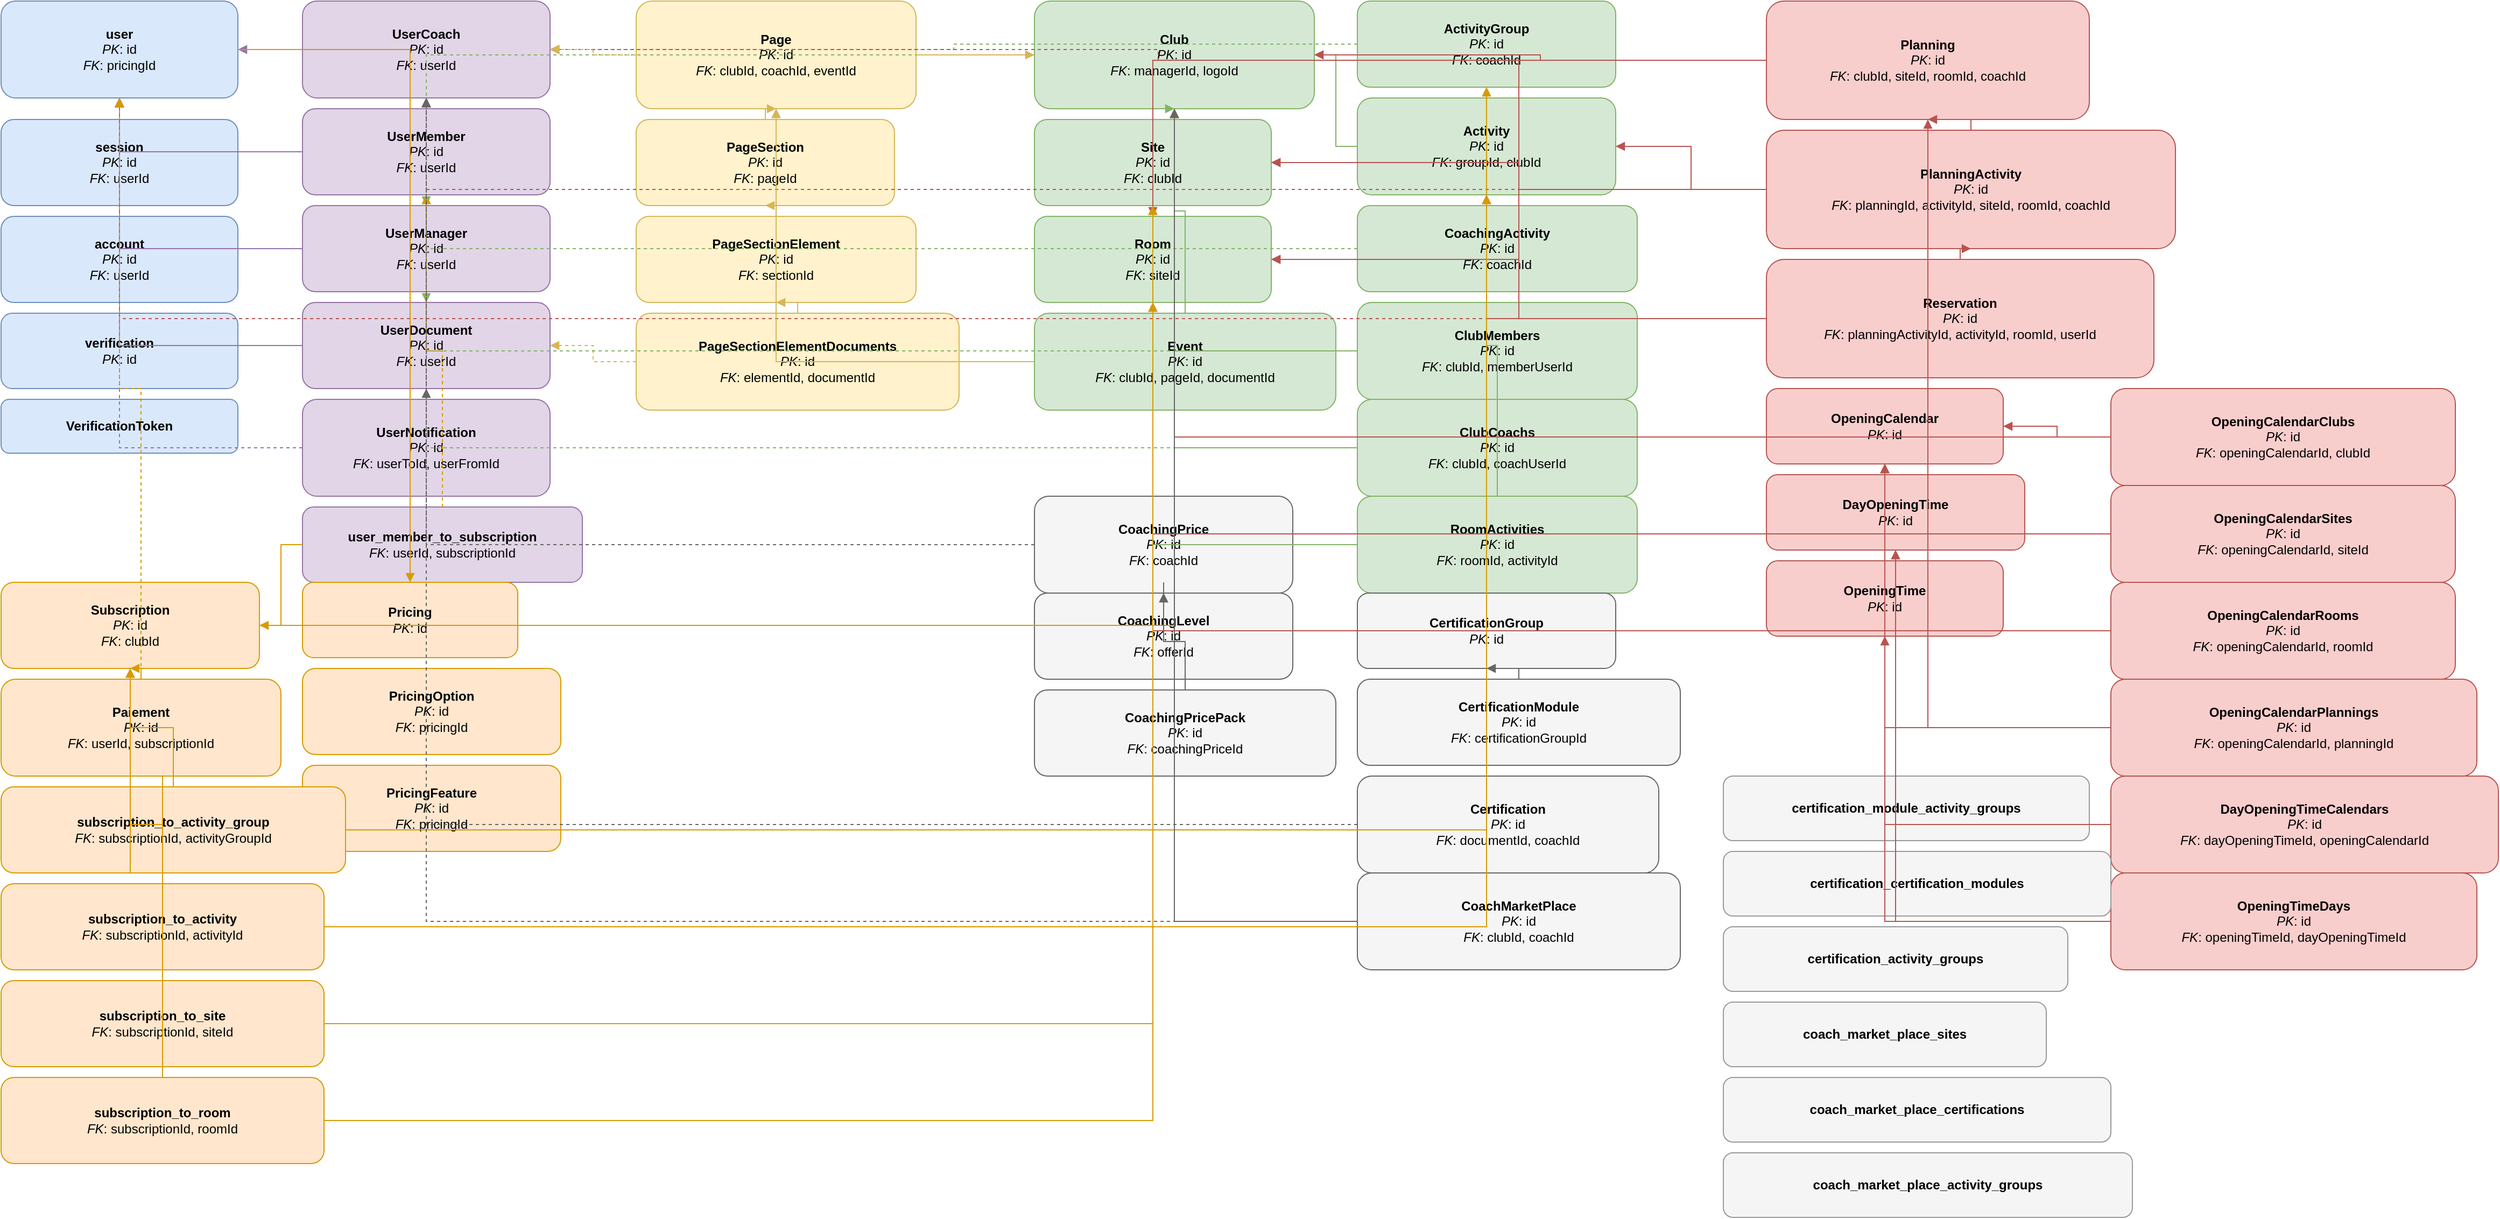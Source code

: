 <?xml version="1.0" encoding="UTF-8"?>
<mxGraphModel dx="2000" dy="2000" grid="1" gridSize="10" guides="1" tooltips="1" connect="1" arrows="1" fold="1" page="1" pageScale="1" pageWidth="3300" pageHeight="2550" math="0" shadow="0">
  <root>
    <mxCell id="0"/>
    <mxCell id="1" parent="0"/>

    <!-- Users/Auth cluster -->
    <mxCell id="user" value="&lt;div&gt;&lt;b&gt;user&lt;/b&gt;&lt;br/&gt;&lt;i&gt;PK&lt;/i&gt;: id&lt;br/&gt;&lt;i&gt;FK&lt;/i&gt;: pricingId&lt;/div&gt;" style="shape=rectangle;whiteSpace=wrap;html=1;rounded=1;fillColor=#dae8fc;strokeColor=#6c8ebf" vertex="1" parent="1">
      <mxGeometry x="60" y="60" width="220" height="90" as="geometry"/>
    </mxCell>
    <mxCell id="session" value="&lt;div&gt;&lt;b&gt;session&lt;/b&gt;&lt;br/&gt;&lt;i&gt;PK&lt;/i&gt;: id&lt;br/&gt;&lt;i&gt;FK&lt;/i&gt;: userId&lt;/div&gt;" style="shape=rectangle;whiteSpace=wrap;html=1;rounded=1;fillColor=#dae8fc;strokeColor=#6c8ebf" vertex="1" parent="1">
      <mxGeometry x="60" y="170" width="220" height="80" as="geometry"/>
    </mxCell>
    <mxCell id="account" value="&lt;div&gt;&lt;b&gt;account&lt;/b&gt;&lt;br/&gt;&lt;i&gt;PK&lt;/i&gt;: id&lt;br/&gt;&lt;i&gt;FK&lt;/i&gt;: userId&lt;/div&gt;" style="shape=rectangle;whiteSpace=wrap;html=1;rounded=1;fillColor=#dae8fc;strokeColor=#6c8ebf" vertex="1" parent="1">
      <mxGeometry x="60" y="260" width="220" height="80" as="geometry"/>
    </mxCell>
    <mxCell id="verification" value="&lt;div&gt;&lt;b&gt;verification&lt;/b&gt;&lt;br/&gt;&lt;i&gt;PK&lt;/i&gt;: id&lt;/div&gt;" style="shape=rectangle;whiteSpace=wrap;html=1;rounded=1;fillColor=#dae8fc;strokeColor=#6c8ebf" vertex="1" parent="1">
      <mxGeometry x="60" y="350" width="220" height="70" as="geometry"/>
    </mxCell>
    <mxCell id="verificationToken" value="&lt;div&gt;&lt;b&gt;VerificationToken&lt;/b&gt;&lt;/div&gt;" style="shape=rectangle;whiteSpace=wrap;html=1;rounded=1;fillColor=#dae8fc;strokeColor=#6c8ebf" vertex="1" parent="1">
      <mxGeometry x="60" y="430" width="220" height="50" as="geometry"/>
    </mxCell>

    <!-- User derivatives -->
    <mxCell id="userCoach" value="&lt;div&gt;&lt;b&gt;UserCoach&lt;/b&gt;&lt;br/&gt;&lt;i&gt;PK&lt;/i&gt;: id&lt;br/&gt;&lt;i&gt;FK&lt;/i&gt;: userId&lt;/div&gt;" style="shape=rectangle;whiteSpace=wrap;html=1;rounded=1;fillColor=#e1d5e7;strokeColor=#9673a6" vertex="1" parent="1">
      <mxGeometry x="340" y="60" width="230" height="90" as="geometry"/>
    </mxCell>
    <mxCell id="userMember" value="&lt;div&gt;&lt;b&gt;UserMember&lt;/b&gt;&lt;br/&gt;&lt;i&gt;PK&lt;/i&gt;: id&lt;br/&gt;&lt;i&gt;FK&lt;/i&gt;: userId&lt;/div&gt;" style="shape=rectangle;whiteSpace=wrap;html=1;rounded=1;fillColor=#e1d5e7;strokeColor=#9673a6" vertex="1" parent="1">
      <mxGeometry x="340" y="160" width="230" height="80" as="geometry"/>
    </mxCell>
    <mxCell id="userManager" value="&lt;div&gt;&lt;b&gt;UserManager&lt;/b&gt;&lt;br/&gt;&lt;i&gt;PK&lt;/i&gt;: id&lt;br/&gt;&lt;i&gt;FK&lt;/i&gt;: userId&lt;/div&gt;" style="shape=rectangle;whiteSpace=wrap;html=1;rounded=1;fillColor=#e1d5e7;strokeColor=#9673a6" vertex="1" parent="1">
      <mxGeometry x="340" y="250" width="230" height="80" as="geometry"/>
    </mxCell>
    <mxCell id="userDocument" value="&lt;div&gt;&lt;b&gt;UserDocument&lt;/b&gt;&lt;br/&gt;&lt;i&gt;PK&lt;/i&gt;: id&lt;br/&gt;&lt;i&gt;FK&lt;/i&gt;: userId&lt;/div&gt;" style="shape=rectangle;whiteSpace=wrap;html=1;rounded=1;fillColor=#e1d5e7;strokeColor=#9673a6" vertex="1" parent="1">
      <mxGeometry x="340" y="340" width="230" height="80" as="geometry"/>
    </mxCell>
    <mxCell id="userNotification" value="&lt;div&gt;&lt;b&gt;UserNotification&lt;/b&gt;&lt;br/&gt;&lt;i&gt;PK&lt;/i&gt;: id&lt;br/&gt;&lt;i&gt;FK&lt;/i&gt;: userToId, userFromId&lt;/div&gt;" style="shape=rectangle;whiteSpace=wrap;html=1;rounded=1;fillColor=#e1d5e7;strokeColor=#9673a6" vertex="1" parent="1">
      <mxGeometry x="340" y="430" width="230" height="90" as="geometry"/>
    </mxCell>
    <mxCell id="userMemberToSubscription" value="&lt;div&gt;&lt;b&gt;user_member_to_subscription&lt;/b&gt;&lt;br/&gt;&lt;i&gt;FK&lt;/i&gt;: userId, subscriptionId&lt;/div&gt;" style="shape=rectangle;whiteSpace=wrap;html=1;rounded=1;fillColor=#e1d5e7;strokeColor=#9673a6" vertex="1" parent="1">
      <mxGeometry x="340" y="530" width="260" height="70" as="geometry"/>
    </mxCell>

    <!-- Page cluster -->
    <mxCell id="page" value="&lt;div&gt;&lt;b&gt;Page&lt;/b&gt;&lt;br/&gt;&lt;i&gt;PK&lt;/i&gt;: id&lt;br/&gt;&lt;i&gt;FK&lt;/i&gt;: clubId, coachId, eventId&lt;/div&gt;" style="shape=rectangle;whiteSpace=wrap;html=1;rounded=1;fillColor=#fff2cc;strokeColor=#d6b656" vertex="1" parent="1">
      <mxGeometry x="650" y="60" width="260" height="100" as="geometry"/>
    </mxCell>
    <mxCell id="pageSection" value="&lt;div&gt;&lt;b&gt;PageSection&lt;/b&gt;&lt;br/&gt;&lt;i&gt;PK&lt;/i&gt;: id&lt;br/&gt;&lt;i&gt;FK&lt;/i&gt;: pageId&lt;/div&gt;" style="shape=rectangle;whiteSpace=wrap;html=1;rounded=1;fillColor=#fff2cc;strokeColor=#d6b656" vertex="1" parent="1">
      <mxGeometry x="650" y="170" width="240" height="80" as="geometry"/>
    </mxCell>
    <mxCell id="pageSectionElement" value="&lt;div&gt;&lt;b&gt;PageSectionElement&lt;/b&gt;&lt;br/&gt;&lt;i&gt;PK&lt;/i&gt;: id&lt;br/&gt;&lt;i&gt;FK&lt;/i&gt;: sectionId&lt;/div&gt;" style="shape=rectangle;whiteSpace=wrap;html=1;rounded=1;fillColor=#fff2cc;strokeColor=#d6b656" vertex="1" parent="1">
      <mxGeometry x="650" y="260" width="260" height="80" as="geometry"/>
    </mxCell>
    <mxCell id="pageSectionElementDocuments" value="&lt;div&gt;&lt;b&gt;PageSectionElementDocuments&lt;/b&gt;&lt;br/&gt;&lt;i&gt;PK&lt;/i&gt;: id&lt;br/&gt;&lt;i&gt;FK&lt;/i&gt;: elementId, documentId&lt;/div&gt;" style="shape=rectangle;whiteSpace=wrap;html=1;rounded=1;fillColor=#fff2cc;strokeColor=#d6b656" vertex="1" parent="1">
      <mxGeometry x="650" y="350" width="300" height="90" as="geometry"/>
    </mxCell>

    <!-- Club cluster -->
    <mxCell id="club" value="&lt;div&gt;&lt;b&gt;Club&lt;/b&gt;&lt;br/&gt;&lt;i&gt;PK&lt;/i&gt;: id&lt;br/&gt;&lt;i&gt;FK&lt;/i&gt;: managerId, logoId&lt;/div&gt;" style="shape=rectangle;whiteSpace=wrap;html=1;rounded=1;fillColor=#d5e8d4;strokeColor=#82b366" vertex="1" parent="1">
      <mxGeometry x="1020" y="60" width="260" height="100" as="geometry"/>
    </mxCell>
    <mxCell id="site" value="&lt;div&gt;&lt;b&gt;Site&lt;/b&gt;&lt;br/&gt;&lt;i&gt;PK&lt;/i&gt;: id&lt;br/&gt;&lt;i&gt;FK&lt;/i&gt;: clubId&lt;/div&gt;" style="shape=rectangle;whiteSpace=wrap;html=1;rounded=1;fillColor=#d5e8d4;strokeColor=#82b366" vertex="1" parent="1">
      <mxGeometry x="1020" y="170" width="220" height="80" as="geometry"/>
    </mxCell>
    <mxCell id="room" value="&lt;div&gt;&lt;b&gt;Room&lt;/b&gt;&lt;br/&gt;&lt;i&gt;PK&lt;/i&gt;: id&lt;br/&gt;&lt;i&gt;FK&lt;/i&gt;: siteId&lt;/div&gt;" style="shape=rectangle;whiteSpace=wrap;html=1;rounded=1;fillColor=#d5e8d4;strokeColor=#82b366" vertex="1" parent="1">
      <mxGeometry x="1020" y="260" width="220" height="80" as="geometry"/>
    </mxCell>
    <mxCell id="event" value="&lt;div&gt;&lt;b&gt;Event&lt;/b&gt;&lt;br/&gt;&lt;i&gt;PK&lt;/i&gt;: id&lt;br/&gt;&lt;i&gt;FK&lt;/i&gt;: clubId, pageId, documentId&lt;/div&gt;" style="shape=rectangle;whiteSpace=wrap;html=1;rounded=1;fillColor=#d5e8d4;strokeColor=#82b366" vertex="1" parent="1">
      <mxGeometry x="1020" y="350" width="280" height="90" as="geometry"/>
    </mxCell>
    <mxCell id="activityGroup" value="&lt;div&gt;&lt;b&gt;ActivityGroup&lt;/b&gt;&lt;br/&gt;&lt;i&gt;PK&lt;/i&gt;: id&lt;br/&gt;&lt;i&gt;FK&lt;/i&gt;: coachId&lt;/div&gt;" style="shape=rectangle;whiteSpace=wrap;html=1;rounded=1;fillColor=#d5e8d4;strokeColor=#82b366" vertex="1" parent="1">
      <mxGeometry x="1320" y="60" width="240" height="80" as="geometry"/>
    </mxCell>
    <mxCell id="activity" value="&lt;div&gt;&lt;b&gt;Activity&lt;/b&gt;&lt;br/&gt;&lt;i&gt;PK&lt;/i&gt;: id&lt;br/&gt;&lt;i&gt;FK&lt;/i&gt;: groupId, clubId&lt;/div&gt;" style="shape=rectangle;whiteSpace=wrap;html=1;rounded=1;fillColor=#d5e8d4;strokeColor=#82b366" vertex="1" parent="1">
      <mxGeometry x="1320" y="150" width="240" height="90" as="geometry"/>
    </mxCell>
    <mxCell id="coachingActivity" value="&lt;div&gt;&lt;b&gt;CoachingActivity&lt;/b&gt;&lt;br/&gt;&lt;i&gt;PK&lt;/i&gt;: id&lt;br/&gt;&lt;i&gt;FK&lt;/i&gt;: coachId&lt;/div&gt;" style="shape=rectangle;whiteSpace=wrap;html=1;rounded=1;fillColor=#d5e8d4;strokeColor=#82b366" vertex="1" parent="1">
      <mxGeometry x="1320" y="250" width="260" height="80" as="geometry"/>
    </mxCell>
    <mxCell id="clubMembers" value="&lt;div&gt;&lt;b&gt;ClubMembers&lt;/b&gt;&lt;br/&gt;&lt;i&gt;PK&lt;/i&gt;: id&lt;br/&gt;&lt;i&gt;FK&lt;/i&gt;: clubId, memberUserId&lt;/div&gt;" style="shape=rectangle;whiteSpace=wrap;html=1;rounded=1;fillColor=#d5e8d4;strokeColor=#82b366" vertex="1" parent="1">
      <mxGeometry x="1320" y="340" width="260" height="90" as="geometry"/>
    </mxCell>
    <mxCell id="clubCoachs" value="&lt;div&gt;&lt;b&gt;ClubCoachs&lt;/b&gt;&lt;br/&gt;&lt;i&gt;PK&lt;/i&gt;: id&lt;br/&gt;&lt;i&gt;FK&lt;/i&gt;: clubId, coachUserId&lt;/div&gt;" style="shape=rectangle;whiteSpace=wrap;html=1;rounded=1;fillColor=#d5e8d4;strokeColor=#82b366" vertex="1" parent="1">
      <mxGeometry x="1320" y="430" width="260" height="90" as="geometry"/>
    </mxCell>
    <mxCell id="roomActivities" value="&lt;div&gt;&lt;b&gt;RoomActivities&lt;/b&gt;&lt;br/&gt;&lt;i&gt;PK&lt;/i&gt;: id&lt;br/&gt;&lt;i&gt;FK&lt;/i&gt;: roomId, activityId&lt;/div&gt;" style="shape=rectangle;whiteSpace=wrap;html=1;rounded=1;fillColor=#d5e8d4;strokeColor=#82b366" vertex="1" parent="1">
      <mxGeometry x="1320" y="520" width="260" height="90" as="geometry"/>
    </mxCell>

    <!-- Planning cluster -->
    <mxCell id="planning" value="&lt;div&gt;&lt;b&gt;Planning&lt;/b&gt;&lt;br/&gt;&lt;i&gt;PK&lt;/i&gt;: id&lt;br/&gt;&lt;i&gt;FK&lt;/i&gt;: clubId, siteId, roomId, coachId&lt;/div&gt;" style="shape=rectangle;whiteSpace=wrap;html=1;rounded=1;fillColor=#f8cecc;strokeColor=#b85450" vertex="1" parent="1">
      <mxGeometry x="1700" y="60" width="300" height="110" as="geometry"/>
    </mxCell>
    <mxCell id="planningActivity" value="&lt;div&gt;&lt;b&gt;PlanningActivity&lt;/b&gt;&lt;br/&gt;&lt;i&gt;PK&lt;/i&gt;: id&lt;br/&gt;&lt;i&gt;FK&lt;/i&gt;: planningId, activityId, siteId, roomId, coachId&lt;/div&gt;" style="shape=rectangle;whiteSpace=wrap;html=1;rounded=1;fillColor=#f8cecc;strokeColor=#b85450" vertex="1" parent="1">
      <mxGeometry x="1700" y="180" width="380" height="110" as="geometry"/>
    </mxCell>
    <mxCell id="reservation" value="&lt;div&gt;&lt;b&gt;Reservation&lt;/b&gt;&lt;br/&gt;&lt;i&gt;PK&lt;/i&gt;: id&lt;br/&gt;&lt;i&gt;FK&lt;/i&gt;: planningActivityId, activityId, roomId, userId&lt;/div&gt;" style="shape=rectangle;whiteSpace=wrap;html=1;rounded=1;fillColor=#f8cecc;strokeColor=#b85450" vertex="1" parent="1">
      <mxGeometry x="1700" y="300" width="360" height="110" as="geometry"/>
    </mxCell>
    <mxCell id="openingCalendar" value="&lt;div&gt;&lt;b&gt;OpeningCalendar&lt;/b&gt;&lt;br/&gt;&lt;i&gt;PK&lt;/i&gt;: id&lt;/div&gt;" style="shape=rectangle;whiteSpace=wrap;html=1;rounded=1;fillColor=#f8cecc;strokeColor=#b85450" vertex="1" parent="1">
      <mxGeometry x="1700" y="420" width="220" height="70" as="geometry"/>
    </mxCell>
    <mxCell id="dayOpeningTime" value="&lt;div&gt;&lt;b&gt;DayOpeningTime&lt;/b&gt;&lt;br/&gt;&lt;i&gt;PK&lt;/i&gt;: id&lt;/div&gt;" style="shape=rectangle;whiteSpace=wrap;html=1;rounded=1;fillColor=#f8cecc;strokeColor=#b85450" vertex="1" parent="1">
      <mxGeometry x="1700" y="500" width="240" height="70" as="geometry"/>
    </mxCell>
    <mxCell id="openingTime" value="&lt;div&gt;&lt;b&gt;OpeningTime&lt;/b&gt;&lt;br/&gt;&lt;i&gt;PK&lt;/i&gt;: id&lt;/div&gt;" style="shape=rectangle;whiteSpace=wrap;html=1;rounded=1;fillColor=#f8cecc;strokeColor=#b85450" vertex="1" parent="1">
      <mxGeometry x="1700" y="580" width="220" height="70" as="geometry"/>
    </mxCell>
    <mxCell id="openingCalendarClubs" value="&lt;div&gt;&lt;b&gt;OpeningCalendarClubs&lt;/b&gt;&lt;br/&gt;&lt;i&gt;PK&lt;/i&gt;: id&lt;br/&gt;&lt;i&gt;FK&lt;/i&gt;: openingCalendarId, clubId&lt;/div&gt;" style="shape=rectangle;whiteSpace=wrap;html=1;rounded=1;fillColor=#f8cecc;strokeColor=#b85450" vertex="1" parent="1">
      <mxGeometry x="2020" y="420" width="320" height="90" as="geometry"/>
    </mxCell>
    <mxCell id="openingCalendarSites" value="&lt;div&gt;&lt;b&gt;OpeningCalendarSites&lt;/b&gt;&lt;br/&gt;&lt;i&gt;PK&lt;/i&gt;: id&lt;br/&gt;&lt;i&gt;FK&lt;/i&gt;: openingCalendarId, siteId&lt;/div&gt;" style="shape=rectangle;whiteSpace=wrap;html=1;rounded=1;fillColor=#f8cecc;strokeColor=#b85450" vertex="1" parent="1">
      <mxGeometry x="2020" y="510" width="320" height="90" as="geometry"/>
    </mxCell>
    <mxCell id="openingCalendarRooms" value="&lt;div&gt;&lt;b&gt;OpeningCalendarRooms&lt;/b&gt;&lt;br/&gt;&lt;i&gt;PK&lt;/i&gt;: id&lt;br/&gt;&lt;i&gt;FK&lt;/i&gt;: openingCalendarId, roomId&lt;/div&gt;" style="shape=rectangle;whiteSpace=wrap;html=1;rounded=1;fillColor=#f8cecc;strokeColor=#b85450" vertex="1" parent="1">
      <mxGeometry x="2020" y="600" width="320" height="90" as="geometry"/>
    </mxCell>
    <mxCell id="openingCalendarPlannings" value="&lt;div&gt;&lt;b&gt;OpeningCalendarPlannings&lt;/b&gt;&lt;br/&gt;&lt;i&gt;PK&lt;/i&gt;: id&lt;br/&gt;&lt;i&gt;FK&lt;/i&gt;: openingCalendarId, planningId&lt;/div&gt;" style="shape=rectangle;whiteSpace=wrap;html=1;rounded=1;fillColor=#f8cecc;strokeColor=#b85450" vertex="1" parent="1">
      <mxGeometry x="2020" y="690" width="340" height="90" as="geometry"/>
    </mxCell>
    <mxCell id="dayOpeningTimeCalendars" value="&lt;div&gt;&lt;b&gt;DayOpeningTimeCalendars&lt;/b&gt;&lt;br/&gt;&lt;i&gt;PK&lt;/i&gt;: id&lt;br/&gt;&lt;i&gt;FK&lt;/i&gt;: dayOpeningTimeId, openingCalendarId&lt;/div&gt;" style="shape=rectangle;whiteSpace=wrap;html=1;rounded=1;fillColor=#f8cecc;strokeColor=#b85450" vertex="1" parent="1">
      <mxGeometry x="2020" y="780" width="360" height="90" as="geometry"/>
    </mxCell>
    <mxCell id="openingTimeDays" value="&lt;div&gt;&lt;b&gt;OpeningTimeDays&lt;/b&gt;&lt;br/&gt;&lt;i&gt;PK&lt;/i&gt;: id&lt;br/&gt;&lt;i&gt;FK&lt;/i&gt;: openingTimeId, dayOpeningTimeId&lt;/div&gt;" style="shape=rectangle;whiteSpace=wrap;html=1;rounded=1;fillColor=#f8cecc;strokeColor=#b85450" vertex="1" parent="1">
      <mxGeometry x="2020" y="870" width="340" height="90" as="geometry"/>
    </mxCell>

    <!-- Subscription cluster -->
    <mxCell id="subscription" value="&lt;div&gt;&lt;b&gt;Subscription&lt;/b&gt;&lt;br/&gt;&lt;i&gt;PK&lt;/i&gt;: id&lt;br/&gt;&lt;i&gt;FK&lt;/i&gt;: clubId&lt;/div&gt;" style="shape=rectangle;whiteSpace=wrap;html=1;rounded=1;fillColor=#ffe6cc;strokeColor=#d79b00" vertex="1" parent="1">
      <mxGeometry x="60" y="600" width="240" height="80" as="geometry"/>
    </mxCell>
    <mxCell id="paiement" value="&lt;div&gt;&lt;b&gt;Paiement&lt;/b&gt;&lt;br/&gt;&lt;i&gt;PK&lt;/i&gt;: id&lt;br/&gt;&lt;i&gt;FK&lt;/i&gt;: userId, subscriptionId&lt;/div&gt;" style="shape=rectangle;whiteSpace=wrap;html=1;rounded=1;fillColor=#ffe6cc;strokeColor=#d79b00" vertex="1" parent="1">
      <mxGeometry x="60" y="690" width="260" height="90" as="geometry"/>
    </mxCell>
    <mxCell id="pricing" value="&lt;div&gt;&lt;b&gt;Pricing&lt;/b&gt;&lt;br/&gt;&lt;i&gt;PK&lt;/i&gt;: id&lt;/div&gt;" style="shape=rectangle;whiteSpace=wrap;html=1;rounded=1;fillColor=#ffe6cc;strokeColor=#d79b00" vertex="1" parent="1">
      <mxGeometry x="340" y="600" width="200" height="70" as="geometry"/>
    </mxCell>
    <mxCell id="pricingOption" value="&lt;div&gt;&lt;b&gt;PricingOption&lt;/b&gt;&lt;br/&gt;&lt;i&gt;PK&lt;/i&gt;: id&lt;br/&gt;&lt;i&gt;FK&lt;/i&gt;: pricingId&lt;/div&gt;" style="shape=rectangle;whiteSpace=wrap;html=1;rounded=1;fillColor=#ffe6cc;strokeColor=#d79b00" vertex="1" parent="1">
      <mxGeometry x="340" y="680" width="240" height="80" as="geometry"/>
    </mxCell>
    <mxCell id="pricingFeature" value="&lt;div&gt;&lt;b&gt;PricingFeature&lt;/b&gt;&lt;br/&gt;&lt;i&gt;PK&lt;/i&gt;: id&lt;br/&gt;&lt;i&gt;FK&lt;/i&gt;: pricingId&lt;/div&gt;" style="shape=rectangle;whiteSpace=wrap;html=1;rounded=1;fillColor=#ffe6cc;strokeColor=#d79b00" vertex="1" parent="1">
      <mxGeometry x="340" y="770" width="240" height="80" as="geometry"/>
    </mxCell>
    <mxCell id="subscriptionToActivityGroup" value="&lt;div&gt;&lt;b&gt;subscription_to_activity_group&lt;/b&gt;&lt;br/&gt;&lt;i&gt;FK&lt;/i&gt;: subscriptionId, activityGroupId&lt;/div&gt;" style="shape=rectangle;whiteSpace=wrap;html=1;rounded=1;fillColor=#ffe6cc;strokeColor=#d79b00" vertex="1" parent="1">
      <mxGeometry x="60" y="790" width="320" height="80" as="geometry"/>
    </mxCell>
    <mxCell id="subscriptionToActivity" value="&lt;div&gt;&lt;b&gt;subscription_to_activity&lt;/b&gt;&lt;br/&gt;&lt;i&gt;FK&lt;/i&gt;: subscriptionId, activityId&lt;/div&gt;" style="shape=rectangle;whiteSpace=wrap;html=1;rounded=1;fillColor=#ffe6cc;strokeColor=#d79b00" vertex="1" parent="1">
      <mxGeometry x="60" y="880" width="300" height="80" as="geometry"/>
    </mxCell>
    <mxCell id="subscriptionToSite" value="&lt;div&gt;&lt;b&gt;subscription_to_site&lt;/b&gt;&lt;br/&gt;&lt;i&gt;FK&lt;/i&gt;: subscriptionId, siteId&lt;/div&gt;" style="shape=rectangle;whiteSpace=wrap;html=1;rounded=1;fillColor=#ffe6cc;strokeColor=#d79b00" vertex="1" parent="1">
      <mxGeometry x="60" y="970" width="300" height="80" as="geometry"/>
    </mxCell>
    <mxCell id="subscriptionToRoom" value="&lt;div&gt;&lt;b&gt;subscription_to_room&lt;/b&gt;&lt;br/&gt;&lt;i&gt;FK&lt;/i&gt;: subscriptionId, roomId&lt;/div&gt;" style="shape=rectangle;whiteSpace=wrap;html=1;rounded=1;fillColor=#ffe6cc;strokeColor=#d79b00" vertex="1" parent="1">
      <mxGeometry x="60" y="1060" width="300" height="80" as="geometry"/>
    </mxCell>

    <!-- Coach/Certification cluster -->
    <mxCell id="coachingPrice" value="&lt;div&gt;&lt;b&gt;CoachingPrice&lt;/b&gt;&lt;br/&gt;&lt;i&gt;PK&lt;/i&gt;: id&lt;br/&gt;&lt;i&gt;FK&lt;/i&gt;: coachId&lt;/div&gt;" style="shape=rectangle;whiteSpace=wrap;html=1;rounded=1;fillColor=#f5f5f5;strokeColor=#666666" vertex="1" parent="1">
      <mxGeometry x="1020" y="520" width="240" height="90" as="geometry"/>
    </mxCell>
    <mxCell id="coachingLevel" value="&lt;div&gt;&lt;b&gt;CoachingLevel&lt;/b&gt;&lt;br/&gt;&lt;i&gt;PK&lt;/i&gt;: id&lt;br/&gt;&lt;i&gt;FK&lt;/i&gt;: offerId&lt;/div&gt;" style="shape=rectangle;whiteSpace=wrap;html=1;rounded=1;fillColor=#f5f5f5;strokeColor=#666666" vertex="1" parent="1">
      <mxGeometry x="1020" y="610" width="240" height="80" as="geometry"/>
    </mxCell>
    <mxCell id="coachingPricePack" value="&lt;div&gt;&lt;b&gt;CoachingPricePack&lt;/b&gt;&lt;br/&gt;&lt;i&gt;PK&lt;/i&gt;: id&lt;br/&gt;&lt;i&gt;FK&lt;/i&gt;: coachingPriceId&lt;/div&gt;" style="shape=rectangle;whiteSpace=wrap;html=1;rounded=1;fillColor=#f5f5f5;strokeColor=#666666" vertex="1" parent="1">
      <mxGeometry x="1020" y="700" width="280" height="80" as="geometry"/>
    </mxCell>
    <mxCell id="certificationGroup" value="&lt;div&gt;&lt;b&gt;CertificationGroup&lt;/b&gt;&lt;br/&gt;&lt;i&gt;PK&lt;/i&gt;: id&lt;/div&gt;" style="shape=rectangle;whiteSpace=wrap;html=1;rounded=1;fillColor=#f5f5f5;strokeColor=#666666" vertex="1" parent="1">
      <mxGeometry x="1320" y="610" width="240" height="70" as="geometry"/>
    </mxCell>
    <mxCell id="certificationModule" value="&lt;div&gt;&lt;b&gt;CertificationModule&lt;/b&gt;&lt;br/&gt;&lt;i&gt;PK&lt;/i&gt;: id&lt;br/&gt;&lt;i&gt;FK&lt;/i&gt;: certificationGroupId&lt;/div&gt;" style="shape=rectangle;whiteSpace=wrap;html=1;rounded=1;fillColor=#f5f5f5;strokeColor=#666666" vertex="1" parent="1">
      <mxGeometry x="1320" y="690" width="300" height="80" as="geometry"/>
    </mxCell>
    <mxCell id="certification" value="&lt;div&gt;&lt;b&gt;Certification&lt;/b&gt;&lt;br/&gt;&lt;i&gt;PK&lt;/i&gt;: id&lt;br/&gt;&lt;i&gt;FK&lt;/i&gt;: documentId, coachId&lt;/div&gt;" style="shape=rectangle;whiteSpace=wrap;html=1;rounded=1;fillColor=#f5f5f5;strokeColor=#666666" vertex="1" parent="1">
      <mxGeometry x="1320" y="780" width="280" height="90" as="geometry"/>
    </mxCell>
    <mxCell id="coachMarketPlace" value="&lt;div&gt;&lt;b&gt;CoachMarketPlace&lt;/b&gt;&lt;br/&gt;&lt;i&gt;PK&lt;/i&gt;: id&lt;br/&gt;&lt;i&gt;FK&lt;/i&gt;: clubId, coachId&lt;/div&gt;" style="shape=rectangle;whiteSpace=wrap;html=1;rounded=1;fillColor=#f5f5f5;strokeColor=#666666" vertex="1" parent="1">
      <mxGeometry x="1320" y="870" width="300" height="90" as="geometry"/>
    </mxCell>

    <!-- Coach misc join tables without explicit FKs/PKs in schema -->
    <mxCell id="certification_module_activity_groups" value="&lt;div&gt;&lt;b&gt;certification_module_activity_groups&lt;/b&gt;&lt;/div&gt;" style="shape=rectangle;whiteSpace=wrap;html=1;rounded=1;fillColor=#f5f5f5;strokeColor=#999999" vertex="1" parent="1">
      <mxGeometry x="1660" y="780" width="340" height="60" as="geometry"/>
    </mxCell>
    <mxCell id="certification_certification_modules" value="&lt;div&gt;&lt;b&gt;certification_certification_modules&lt;/b&gt;&lt;/div&gt;" style="shape=rectangle;whiteSpace=wrap;html=1;rounded=1;fillColor=#f5f5f5;strokeColor=#999999" vertex="1" parent="1">
      <mxGeometry x="1660" y="850" width="360" height="60" as="geometry"/>
    </mxCell>
    <mxCell id="certification_activity_groups" value="&lt;div&gt;&lt;b&gt;certification_activity_groups&lt;/b&gt;&lt;/div&gt;" style="shape=rectangle;whiteSpace=wrap;html=1;rounded=1;fillColor=#f5f5f5;strokeColor=#999999" vertex="1" parent="1">
      <mxGeometry x="1660" y="920" width="320" height="60" as="geometry"/>
    </mxCell>
    <mxCell id="coach_market_place_sites" value="&lt;div&gt;&lt;b&gt;coach_market_place_sites&lt;/b&gt;&lt;/div&gt;" style="shape=rectangle;whiteSpace=wrap;html=1;rounded=1;fillColor=#f5f5f5;strokeColor=#999999" vertex="1" parent="1">
      <mxGeometry x="1660" y="990" width="300" height="60" as="geometry"/>
    </mxCell>
    <mxCell id="coach_market_place_certifications" value="&lt;div&gt;&lt;b&gt;coach_market_place_certifications&lt;/b&gt;&lt;/div&gt;" style="shape=rectangle;whiteSpace=wrap;html=1;rounded=1;fillColor=#f5f5f5;strokeColor=#999999" vertex="1" parent="1">
      <mxGeometry x="1660" y="1060" width="360" height="60" as="geometry"/>
    </mxCell>
    <mxCell id="coach_market_place_activity_groups" value="&lt;div&gt;&lt;b&gt;coach_market_place_activity_groups&lt;/b&gt;&lt;/div&gt;" style="shape=rectangle;whiteSpace=wrap;html=1;rounded=1;fillColor=#f5f5f5;strokeColor=#999999" vertex="1" parent="1">
      <mxGeometry x="1660" y="1130" width="380" height="60" as="geometry"/>
    </mxCell>

    <!-- Edges: Users/Auth -->
    <mxCell id="e_user_session" style="edgeStyle=orthogonalEdgeStyle;rounded=0;endArrow=block;html=1;strokeColor=#6c8ebf" edge="1" parent="1" source="session" target="user">
      <mxGeometry relative="1" as="geometry"/>
    </mxCell>
    <mxCell id="e_user_account" style="edgeStyle=orthogonalEdgeStyle;rounded=0;endArrow=block;html=1;strokeColor=#6c8ebf" edge="1" parent="1" source="account" target="user">
      <mxGeometry relative="1" as="geometry"/>
    </mxCell>
    <mxCell id="e_user_userCoach" style="edgeStyle=orthogonalEdgeStyle;rounded=0;endArrow=block;html=1;strokeColor=#9673a6" edge="1" parent="1" source="userCoach" target="user">
      <mxGeometry relative="1" as="geometry"/>
    </mxCell>
    <mxCell id="e_user_userMember" style="edgeStyle=orthogonalEdgeStyle;rounded=0;endArrow=block;html=1;strokeColor=#9673a6" edge="1" parent="1" source="userMember" target="user">
      <mxGeometry relative="1" as="geometry"/>
    </mxCell>
    <mxCell id="e_user_userManager" style="edgeStyle=orthogonalEdgeStyle;rounded=0;endArrow=block;html=1;strokeColor=#9673a6" edge="1" parent="1" source="userManager" target="user">
      <mxGeometry relative="1" as="geometry"/>
    </mxCell>
    <mxCell id="e_user_userDocument" style="edgeStyle=orthogonalEdgeStyle;rounded=0;endArrow=block;html=1;strokeColor=#9673a6" edge="1" parent="1" source="userDocument" target="user">
      <mxGeometry relative="1" as="geometry"/>
    </mxCell>
    <mxCell id="e_user_userNotification_to" style="edgeStyle=orthogonalEdgeStyle;rounded=0;endArrow=block;html=1;dashed=1;strokeColor=#9673a6" edge="1" parent="1" source="userNotification" target="user">
      <mxGeometry relative="1" as="geometry"/>
    </mxCell>

    <!-- Edges: Page -->
    <mxCell id="e_page_pageSection" style="edgeStyle=orthogonalEdgeStyle;rounded=0;endArrow=block;html=1;strokeColor=#d6b656" edge="1" parent="1" source="pageSection" target="page">
      <mxGeometry relative="1" as="geometry"/>
    </mxCell>
    <mxCell id="e_pageSection_pageSectionElement" style="edgeStyle=orthogonalEdgeStyle;rounded=0;endArrow=block;html=1;strokeColor=#d6b656" edge="1" parent="1" source="pageSectionElement" target="pageSection">
      <mxGeometry relative="1" as="geometry"/>
    </mxCell>
    <mxCell id="e_pse_docs_element" style="edgeStyle=orthogonalEdgeStyle;rounded=0;endArrow=block;html=1;strokeColor=#d6b656" edge="1" parent="1" source="pageSectionElementDocuments" target="pageSectionElement">
      <mxGeometry relative="1" as="geometry"/>
    </mxCell>
    <mxCell id="e_pse_docs_document" style="edgeStyle=orthogonalEdgeStyle;rounded=0;endArrow=block;html=1;dashed=1;strokeColor=#d6b656" edge="1" parent="1" source="pageSectionElementDocuments" target="userDocument">
      <mxGeometry relative="1" as="geometry"/>
    </mxCell>

    <!-- Edges: Club -->
    <mxCell id="e_club_site" style="edgeStyle=orthogonalEdgeStyle;rounded=0;endArrow=block;html=1;strokeColor=#82b366" edge="1" parent="1" source="site" target="club">
      <mxGeometry relative="1" as="geometry"/>
    </mxCell>
    <mxCell id="e_site_room" style="edgeStyle=orthogonalEdgeStyle;rounded=0;endArrow=block;html=1;strokeColor=#82b366" edge="1" parent="1" source="room" target="site">
      <mxGeometry relative="1" as="geometry"/>
    </mxCell>
    <mxCell id="e_event_club" style="edgeStyle=orthogonalEdgeStyle;rounded=0;endArrow=block;html=1;strokeColor=#82b366" edge="1" parent="1" source="event" target="club">
      <mxGeometry relative="1" as="geometry"/>
    </mxCell>
    <mxCell id="e_event_page" style="edgeStyle=orthogonalEdgeStyle;rounded=0;endArrow=block;html=1;dashed=1;strokeColor=#82b366" edge="1" parent="1" source="event" target="page">
      <mxGeometry relative="1" as="geometry"/>
    </mxCell>
    <mxCell id="e_club_logo_document" style="edgeStyle=orthogonalEdgeStyle;rounded=0;endArrow=block;html=1;dashed=1;strokeColor=#82b366" edge="1" parent="1" source="club" target="userDocument">
      <mxGeometry relative="1" as="geometry"/>
    </mxCell>
    <mxCell id="e_club_manager" style="edgeStyle=orthogonalEdgeStyle;rounded=0;endArrow=block;html=1;dashed=1;strokeColor=#82b366" edge="1" parent="1" source="club" target="userManager">
      <mxGeometry relative="1" as="geometry"/>
    </mxCell>
    <mxCell id="e_activity_group" style="edgeStyle=orthogonalEdgeStyle;rounded=0;endArrow=block;html=1;strokeColor=#82b366" edge="1" parent="1" source="activity" target="activityGroup">
      <mxGeometry relative="1" as="geometry"/>
    </mxCell>
    <mxCell id="e_activity_club" style="edgeStyle=orthogonalEdgeStyle;rounded=0;endArrow=block;html=1;strokeColor=#82b366" edge="1" parent="1" source="activity" target="club">
      <mxGeometry relative="1" as="geometry"/>
    </mxCell>
    <mxCell id="e_activityGroup_coach" style="edgeStyle=orthogonalEdgeStyle;rounded=0;endArrow=block;html=1;dashed=1;strokeColor=#82b366" edge="1" parent="1" source="activityGroup" target="userCoach">
      <mxGeometry relative="1" as="geometry"/>
    </mxCell>
    <mxCell id="e_coachingActivity_coach" style="edgeStyle=orthogonalEdgeStyle;rounded=0;endArrow=block;html=1;dashed=1;strokeColor=#82b366" edge="1" parent="1" source="coachingActivity" target="userCoach">
      <mxGeometry relative="1" as="geometry"/>
    </mxCell>
    <mxCell id="e_clubMembers_club" style="edgeStyle=orthogonalEdgeStyle;rounded=0;endArrow=block;html=1;strokeColor=#82b366" edge="1" parent="1" source="clubMembers" target="club">
      <mxGeometry relative="1" as="geometry"/>
    </mxCell>
    <mxCell id="e_clubMembers_member" style="edgeStyle=orthogonalEdgeStyle;rounded=0;endArrow=block;html=1;dashed=1;strokeColor=#82b366" edge="1" parent="1" source="clubMembers" target="userMember">
      <mxGeometry relative="1" as="geometry"/>
    </mxCell>
    <mxCell id="e_clubCoachs_club" style="edgeStyle=orthogonalEdgeStyle;rounded=0;endArrow=block;html=1;strokeColor=#82b366" edge="1" parent="1" source="clubCoachs" target="club">
      <mxGeometry relative="1" as="geometry"/>
    </mxCell>
    <mxCell id="e_clubCoachs_coach" style="edgeStyle=orthogonalEdgeStyle;rounded=0;endArrow=block;html=1;dashed=1;strokeColor=#82b366" edge="1" parent="1" source="clubCoachs" target="userCoach">
      <mxGeometry relative="1" as="geometry"/>
    </mxCell>
    <mxCell id="e_roomActivities_room" style="edgeStyle=orthogonalEdgeStyle;rounded=0;endArrow=block;html=1;strokeColor=#82b366" edge="1" parent="1" source="roomActivities" target="room">
      <mxGeometry relative="1" as="geometry"/>
    </mxCell>
    <mxCell id="e_roomActivities_activity" style="edgeStyle=orthogonalEdgeStyle;rounded=0;endArrow=block;html=1;strokeColor=#82b366" edge="1" parent="1" source="roomActivities" target="activity">
      <mxGeometry relative="1" as="geometry"/>
    </mxCell>

    <!-- Edges: Planning -->
    <mxCell id="e_planning_club" style="edgeStyle=orthogonalEdgeStyle;rounded=0;endArrow=block;html=1;strokeColor=#b85450" edge="1" parent="1" source="planning" target="club">
      <mxGeometry relative="1" as="geometry"/>
    </mxCell>
    <mxCell id="e_planning_site" style="edgeStyle=orthogonalEdgeStyle;rounded=0;endArrow=block;html=1;strokeColor=#b85450" edge="1" parent="1" source="planning" target="site">
      <mxGeometry relative="1" as="geometry"/>
    </mxCell>
    <mxCell id="e_planning_room" style="edgeStyle=orthogonalEdgeStyle;rounded=0;endArrow=block;html=1;strokeColor=#b85450" edge="1" parent="1" source="planning" target="room">
      <mxGeometry relative="1" as="geometry"/>
    </mxCell>
    <mxCell id="e_planning_coach" style="edgeStyle=orthogonalEdgeStyle;rounded=0;endArrow=block;html=1;dashed=1;strokeColor=#b85450" edge="1" parent="1" source="planning" target="userCoach">
      <mxGeometry relative="1" as="geometry"/>
    </mxCell>
    <mxCell id="e_planningActivity_planning" style="edgeStyle=orthogonalEdgeStyle;rounded=0;endArrow=block;html=1;strokeColor=#b85450" edge="1" parent="1" source="planningActivity" target="planning">
      <mxGeometry relative="1" as="geometry"/>
    </mxCell>
    <mxCell id="e_planningActivity_activity" style="edgeStyle=orthogonalEdgeStyle;rounded=0;endArrow=block;html=1;strokeColor=#b85450" edge="1" parent="1" source="planningActivity" target="activity">
      <mxGeometry relative="1" as="geometry"/>
    </mxCell>
    <mxCell id="e_planningActivity_site" style="edgeStyle=orthogonalEdgeStyle;rounded=0;endArrow=block;html=1;strokeColor=#b85450" edge="1" parent="1" source="planningActivity" target="site">
      <mxGeometry relative="1" as="geometry"/>
    </mxCell>
    <mxCell id="e_planningActivity_room" style="edgeStyle=orthogonalEdgeStyle;rounded=0;endArrow=block;html=1;strokeColor=#b85450" edge="1" parent="1" source="planningActivity" target="room">
      <mxGeometry relative="1" as="geometry"/>
    </mxCell>
    <mxCell id="e_planningActivity_coach" style="edgeStyle=orthogonalEdgeStyle;rounded=0;endArrow=block;html=1;dashed=1;strokeColor=#b85450" edge="1" parent="1" source="planningActivity" target="userCoach">
      <mxGeometry relative="1" as="geometry"/>
    </mxCell>
    <mxCell id="e_reservation_planningActivity" style="edgeStyle=orthogonalEdgeStyle;rounded=0;endArrow=block;html=1;strokeColor=#b85450" edge="1" parent="1" source="reservation" target="planningActivity">
      <mxGeometry relative="1" as="geometry"/>
    </mxCell>
    <mxCell id="e_reservation_activity" style="edgeStyle=orthogonalEdgeStyle;rounded=0;endArrow=block;html=1;strokeColor=#b85450" edge="1" parent="1" source="reservation" target="activity">
      <mxGeometry relative="1" as="geometry"/>
    </mxCell>
    <mxCell id="e_reservation_room" style="edgeStyle=orthogonalEdgeStyle;rounded=0;endArrow=block;html=1;strokeColor=#b85450" edge="1" parent="1" source="reservation" target="room">
      <mxGeometry relative="1" as="geometry"/>
    </mxCell>
    <mxCell id="e_reservation_user" style="edgeStyle=orthogonalEdgeStyle;rounded=0;endArrow=block;html=1;dashed=1;strokeColor=#b85450" edge="1" parent="1" source="reservation" target="user">
      <mxGeometry relative="1" as="geometry"/>
    </mxCell>

    <!-- Edges: Opening calendar helpers -->
    <mxCell id="e_openingCalendarClubs_calendar" style="edgeStyle=orthogonalEdgeStyle;rounded=0;endArrow=block;html=1;strokeColor=#b85450" edge="1" parent="1" source="openingCalendarClubs" target="openingCalendar">
      <mxGeometry relative="1" as="geometry"/>
    </mxCell>
    <mxCell id="e_openingCalendarClubs_club" style="edgeStyle=orthogonalEdgeStyle;rounded=0;endArrow=block;html=1;strokeColor=#b85450" edge="1" parent="1" source="openingCalendarClubs" target="club">
      <mxGeometry relative="1" as="geometry"/>
    </mxCell>
    <mxCell id="e_openingCalendarSites_calendar" style="edgeStyle=orthogonalEdgeStyle;rounded=0;endArrow=block;html=1;strokeColor=#b85450" edge="1" parent="1" source="openingCalendarSites" target="openingCalendar">
      <mxGeometry relative="1" as="geometry"/>
    </mxCell>
    <mxCell id="e_openingCalendarSites_site" style="edgeStyle=orthogonalEdgeStyle;rounded=0;endArrow=block;html=1;strokeColor=#b85450" edge="1" parent="1" source="openingCalendarSites" target="site">
      <mxGeometry relative="1" as="geometry"/>
    </mxCell>
    <mxCell id="e_openingCalendarRooms_calendar" style="edgeStyle=orthogonalEdgeStyle;rounded=0;endArrow=block;html=1;strokeColor=#b85450" edge="1" parent="1" source="openingCalendarRooms" target="openingCalendar">
      <mxGeometry relative="1" as="geometry"/>
    </mxCell>
    <mxCell id="e_openingCalendarRooms_room" style="edgeStyle=orthogonalEdgeStyle;rounded=0;endArrow=block;html=1;strokeColor=#b85450" edge="1" parent="1" source="openingCalendarRooms" target="room">
      <mxGeometry relative="1" as="geometry"/>
    </mxCell>
    <mxCell id="e_openingCalendarPlannings_calendar" style="edgeStyle=orthogonalEdgeStyle;rounded=0;endArrow=block;html=1;strokeColor=#b85450" edge="1" parent="1" source="openingCalendarPlannings" target="openingCalendar">
      <mxGeometry relative="1" as="geometry"/>
    </mxCell>
    <mxCell id="e_openingCalendarPlannings_planning" style="edgeStyle=orthogonalEdgeStyle;rounded=0;endArrow=block;html=1;strokeColor=#b85450" edge="1" parent="1" source="openingCalendarPlannings" target="planning">
      <mxGeometry relative="1" as="geometry"/>
    </mxCell>
    <mxCell id="e_dayOpeningTimeCalendars_day" style="edgeStyle=orthogonalEdgeStyle;rounded=0;endArrow=block;html=1;strokeColor=#b85450" edge="1" parent="1" source="dayOpeningTimeCalendars" target="dayOpeningTime">
      <mxGeometry relative="1" as="geometry"/>
    </mxCell>
    <mxCell id="e_dayOpeningTimeCalendars_calendar" style="edgeStyle=orthogonalEdgeStyle;rounded=0;endArrow=block;html=1;strokeColor=#b85450" edge="1" parent="1" source="dayOpeningTimeCalendars" target="openingCalendar">
      <mxGeometry relative="1" as="geometry"/>
    </mxCell>
    <mxCell id="e_openingTimeDays_time" style="edgeStyle=orthogonalEdgeStyle;rounded=0;endArrow=block;html=1;strokeColor=#b85450" edge="1" parent="1" source="openingTimeDays" target="openingTime">
      <mxGeometry relative="1" as="geometry"/>
    </mxCell>
    <mxCell id="e_openingTimeDays_day" style="edgeStyle=orthogonalEdgeStyle;rounded=0;endArrow=block;html=1;strokeColor=#b85450" edge="1" parent="1" source="openingTimeDays" target="dayOpeningTime">
      <mxGeometry relative="1" as="geometry"/>
    </mxCell>

    <!-- Edges: Subscription -->
    <mxCell id="e_subscription_paiement" style="edgeStyle=orthogonalEdgeStyle;rounded=0;endArrow=block;html=1;strokeColor=#d79b00" edge="1" parent="1" source="paiement" target="subscription">
      <mxGeometry relative="1" as="geometry"/>
    </mxCell>
    <mxCell id="e_user_paiement" style="edgeStyle=orthogonalEdgeStyle;rounded=0;endArrow=block;html=1;dashed=1;strokeColor=#d79b00" edge="1" parent="1" source="paiement" target="user">
      <mxGeometry relative="1" as="geometry"/>
    </mxCell>
    <mxCell id="e_club_subscription" style="edgeStyle=orthogonalEdgeStyle;rounded=0;endArrow=block;html=1;strokeColor=#d79b00" edge="1" parent="1" source="subscription" target="club">
      <mxGeometry relative="1" as="geometry"/>
    </mxCell>
    <mxCell id="e_subscription_subToActivityGroup" style="edgeStyle=orthogonalEdgeStyle;rounded=0;endArrow=block;html=1;strokeColor=#d79b00" edge="1" parent="1" source="subscriptionToActivityGroup" target="subscription">
      <mxGeometry relative="1" as="geometry"/>
    </mxCell>
    <mxCell id="e_activityGroup_subToActivityGroup" style="edgeStyle=orthogonalEdgeStyle;rounded=0;endArrow=block;html=1;strokeColor=#d79b00" edge="1" parent="1" source="subscriptionToActivityGroup" target="activityGroup">
      <mxGeometry relative="1" as="geometry"/>
    </mxCell>
    <mxCell id="e_subscription_subToActivity" style="edgeStyle=orthogonalEdgeStyle;rounded=0;endArrow=block;html=1;strokeColor=#d79b00" edge="1" parent="1" source="subscriptionToActivity" target="subscription">
      <mxGeometry relative="1" as="geometry"/>
    </mxCell>
    <mxCell id="e_activity_subToActivity" style="edgeStyle=orthogonalEdgeStyle;rounded=0;endArrow=block;html=1;strokeColor=#d79b00" edge="1" parent="1" source="subscriptionToActivity" target="activity">
      <mxGeometry relative="1" as="geometry"/>
    </mxCell>
    <mxCell id="e_subscription_subToSite" style="edgeStyle=orthogonalEdgeStyle;rounded=0;endArrow=block;html=1;strokeColor=#d79b00" edge="1" parent="1" source="subscriptionToSite" target="subscription">
      <mxGeometry relative="1" as="geometry"/>
    </mxCell>
    <mxCell id="e_site_subToSite" style="edgeStyle=orthogonalEdgeStyle;rounded=0;endArrow=block;html=1;strokeColor=#d79b00" edge="1" parent="1" source="subscriptionToSite" target="site">
      <mxGeometry relative="1" as="geometry"/>
    </mxCell>
    <mxCell id="e_subscription_subToRoom" style="edgeStyle=orthogonalEdgeStyle;rounded=0;endArrow=block;html=1;strokeColor=#d79b00" edge="1" parent="1" source="subscriptionToRoom" target="subscription">
      <mxGeometry relative="1" as="geometry"/>
    </mxCell>
    <mxCell id="e_room_subToRoom" style="edgeStyle=orthogonalEdgeStyle;rounded=0;endArrow=block;html=1;strokeColor=#d79b00" edge="1" parent="1" source="subscriptionToRoom" target="room">
      <mxGeometry relative="1" as="geometry"/>
    </mxCell>
    <mxCell id="e_subscription_userMemberToSubscription" style="edgeStyle=orthogonalEdgeStyle;rounded=0;endArrow=block;html=1;strokeColor=#d79b00" edge="1" parent="1" source="userMemberToSubscription" target="subscription">
      <mxGeometry relative="1" as="geometry"/>
    </mxCell>
    <mxCell id="e_userMember_userMemberToSubscription" style="edgeStyle=orthogonalEdgeStyle;rounded=0;endArrow=block;html=1;dashed=1;strokeColor=#d79b00" edge="1" parent="1" source="userMemberToSubscription" target="userMember">
      <mxGeometry relative="1" as="geometry"/>
    </mxCell>

    <!-- Edges: Coach/Certification -->
    <mxCell id="e_userCoach_coachingPrice" style="edgeStyle=orthogonalEdgeStyle;rounded=0;endArrow=block;html=1;dashed=1;strokeColor=#666666" edge="1" parent="1" source="coachingPrice" target="userCoach">
      <mxGeometry relative="1" as="geometry"/>
    </mxCell>
    <mxCell id="e_coachingPrice_coachingLevel" style="edgeStyle=orthogonalEdgeStyle;rounded=0;endArrow=block;html=1;strokeColor=#666666" edge="1" parent="1" source="coachingLevel" target="coachingPrice">
      <mxGeometry relative="1" as="geometry"/>
    </mxCell>
    <mxCell id="e_coachingPrice_coachingPricePack" style="edgeStyle=orthogonalEdgeStyle;rounded=0;endArrow=block;html=1;strokeColor=#666666" edge="1" parent="1" source="coachingPricePack" target="coachingPrice">
      <mxGeometry relative="1" as="geometry"/>
    </mxCell>
    <mxCell id="e_certificationGroup_certificationModule" style="edgeStyle=orthogonalEdgeStyle;rounded=0;endArrow=block;html=1;strokeColor=#666666" edge="1" parent="1" source="certificationModule" target="certificationGroup">
      <mxGeometry relative="1" as="geometry"/>
    </mxCell>
    <mxCell id="e_certification_document" style="edgeStyle=orthogonalEdgeStyle;rounded=0;endArrow=block;html=1;dashed=1;strokeColor=#666666" edge="1" parent="1" source="certification" target="userDocument">
      <mxGeometry relative="1" as="geometry"/>
    </mxCell>
    <mxCell id="e_certification_coach" style="edgeStyle=orthogonalEdgeStyle;rounded=0;endArrow=block;html=1;dashed=1;strokeColor=#666666" edge="1" parent="1" source="certification" target="userCoach">
      <mxGeometry relative="1" as="geometry"/>
    </mxCell>
    <mxCell id="e_coachMarketPlace_club" style="edgeStyle=orthogonalEdgeStyle;rounded=0;endArrow=block;html=1;strokeColor=#666666" edge="1" parent="1" source="coachMarketPlace" target="club">
      <mxGeometry relative="1" as="geometry"/>
    </mxCell>
    <mxCell id="e_coachMarketPlace_coach" style="edgeStyle=orthogonalEdgeStyle;rounded=0;endArrow=block;html=1;dashed=1;strokeColor=#666666" edge="1" parent="1" source="coachMarketPlace" target="userCoach">
      <mxGeometry relative="1" as="geometry"/>
    </mxCell>

    <!-- Cross cluster edges -->
    <mxCell id="e_user_pricing" style="edgeStyle=orthogonalEdgeStyle;rounded=0;endArrow=block;html=1;strokeColor=#d79b00" edge="1" parent="1" source="user" target="pricing">
      <mxGeometry relative="1" as="geometry"/>
    </mxCell>
    <mxCell id="e_page_club" style="edgeStyle=orthogonalEdgeStyle;rounded=0;endArrow=block;html=1;strokeColor=#d6b656" edge="1" parent="1" source="page" target="club">
      <mxGeometry relative="1" as="geometry"/>
    </mxCell>
    <mxCell id="e_page_coach" style="edgeStyle=orthogonalEdgeStyle;rounded=0;endArrow=block;html=1;dashed=1;strokeColor=#d6b656" edge="1" parent="1" source="page" target="userCoach">
      <mxGeometry relative="1" as="geometry"/>
    </mxCell>
    <mxCell id="e_page_event" style="edgeStyle=orthogonalEdgeStyle;rounded=0;endArrow=block;html=1;strokeColor=#d6b656" edge="1" parent="1" source="event" target="page">
      <mxGeometry relative="1" as="geometry"/>
    </mxCell>

  </root>
  </mxGraphModel>


